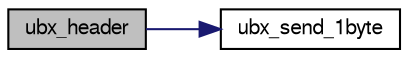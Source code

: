 digraph "ubx_header"
{
  edge [fontname="FreeSans",fontsize="10",labelfontname="FreeSans",labelfontsize="10"];
  node [fontname="FreeSans",fontsize="10",shape=record];
  rankdir="LR";
  Node1 [label="ubx_header",height=0.2,width=0.4,color="black", fillcolor="grey75", style="filled", fontcolor="black"];
  Node1 -> Node2 [color="midnightblue",fontsize="10",style="solid",fontname="FreeSans"];
  Node2 [label="ubx_send_1byte",height=0.2,width=0.4,color="black", fillcolor="white", style="filled",URL="$gps__ubx_8c.html#a49426a97f05e80adcc0ad14fba8ce5b5"];
}
